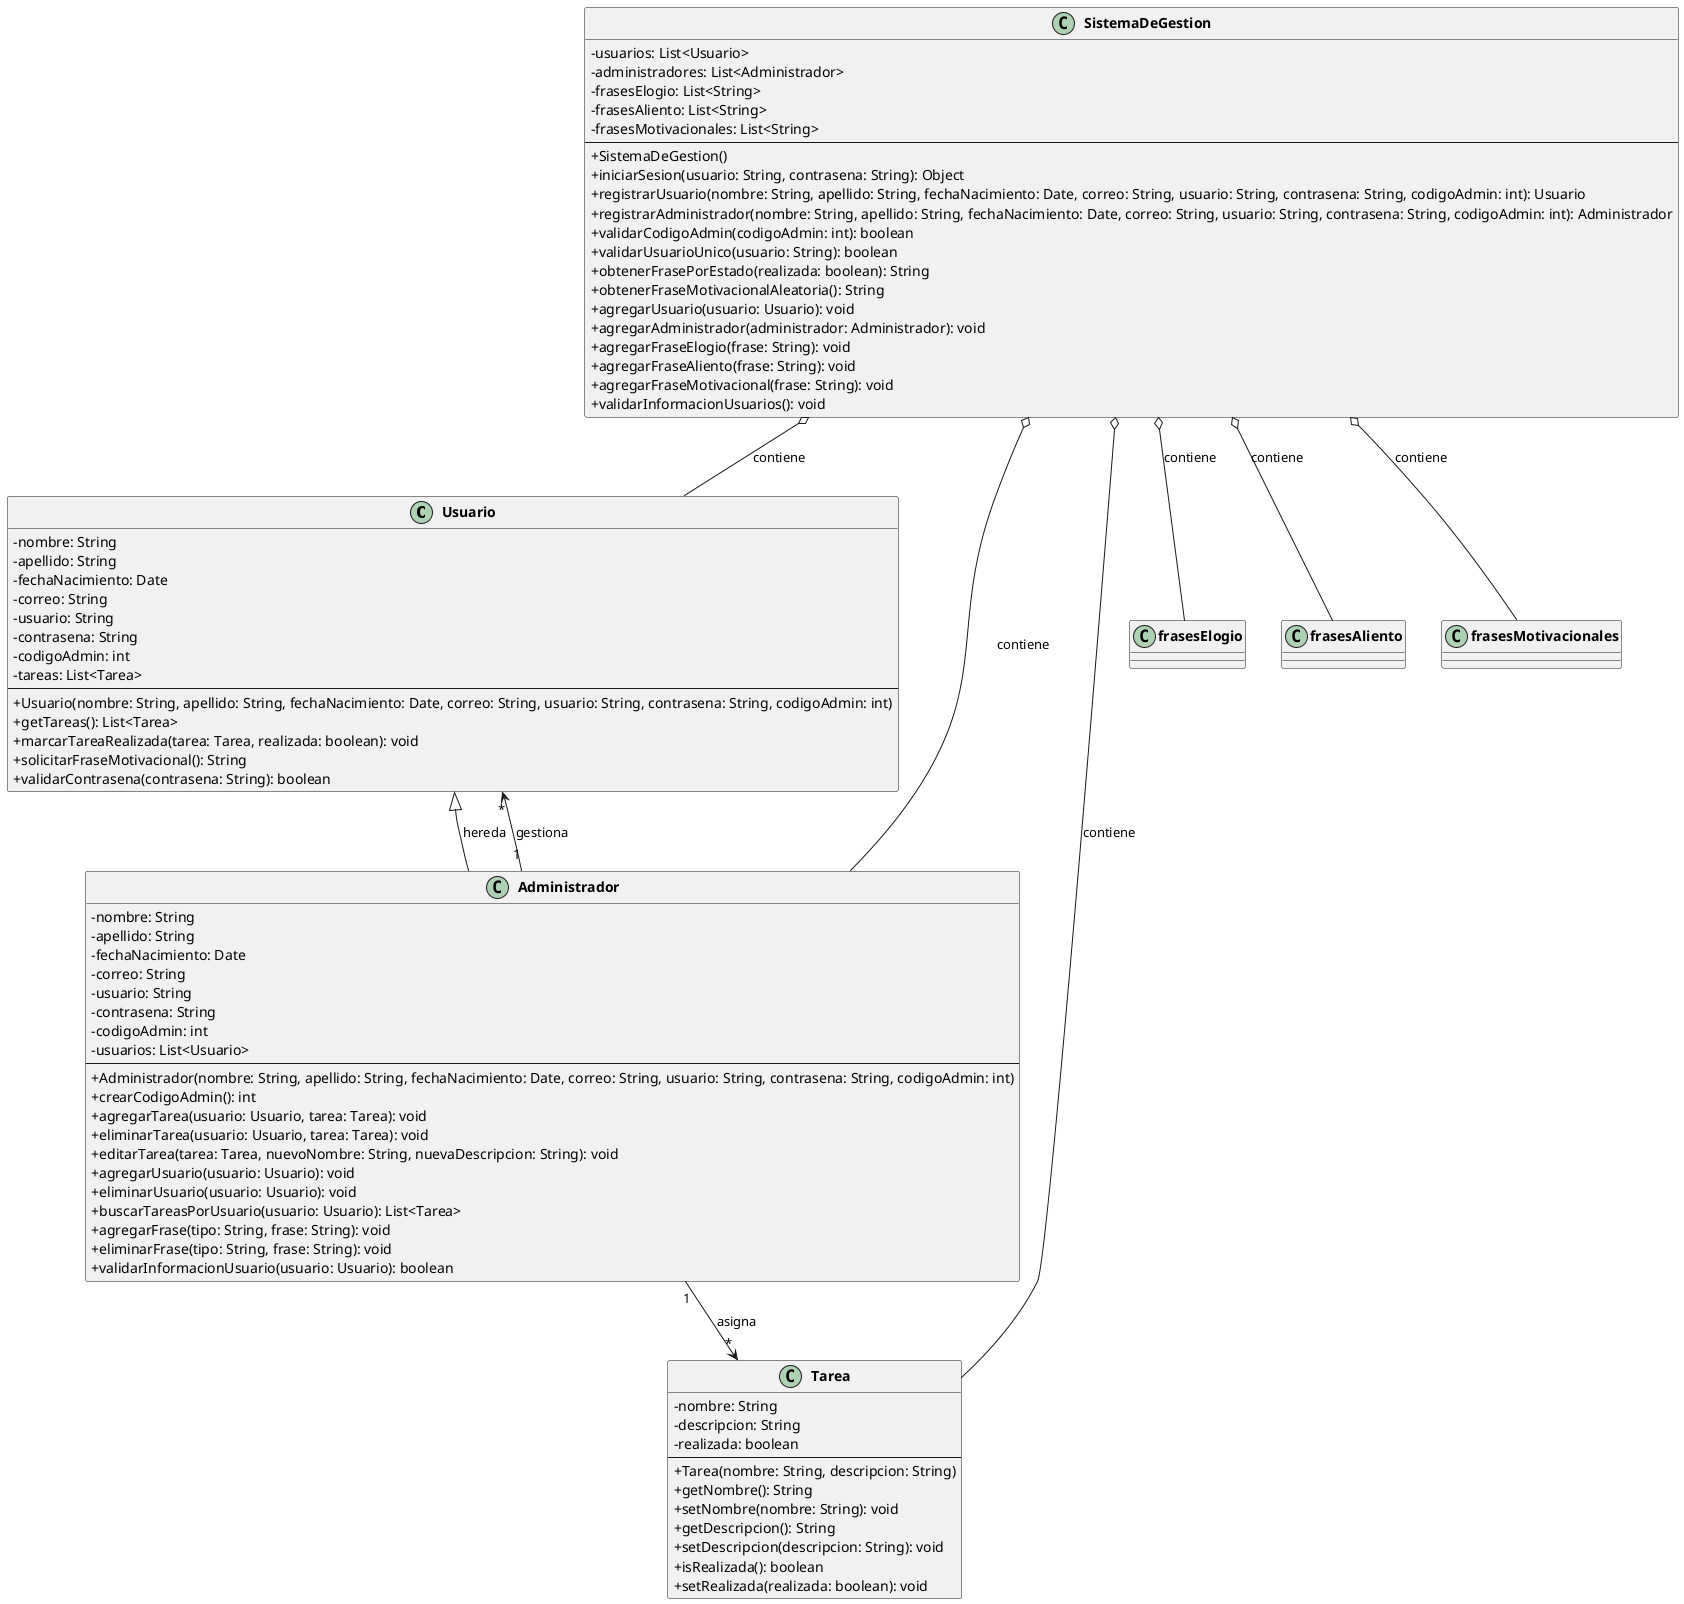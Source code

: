 @startuml

' Configuración de estilos
skinparam classAttributeIconSize 0
skinparam classFontSize 14
skinparam classFontStyle bold

' Definición de la clase Usuario
class Usuario {
    - nombre: String
    - apellido: String
    - fechaNacimiento: Date
    - correo: String
    - usuario: String
    - contrasena: String
    - codigoAdmin: int
    - tareas: List<Tarea>
    ---
    + Usuario(nombre: String, apellido: String, fechaNacimiento: Date, correo: String, usuario: String, contrasena: String, codigoAdmin: int)
    + getTareas(): List<Tarea>
    + marcarTareaRealizada(tarea: Tarea, realizada: boolean): void
    + solicitarFraseMotivacional(): String
    + validarContrasena(contrasena: String): boolean
}

' Definición de la clase Administrador
class Administrador {
    - nombre: String
    - apellido: String
    - fechaNacimiento: Date
    - correo: String
    - usuario: String
    - contrasena: String
    - codigoAdmin: int
    - usuarios: List<Usuario>
    ---
    + Administrador(nombre: String, apellido: String, fechaNacimiento: Date, correo: String, usuario: String, contrasena: String, codigoAdmin: int)
    + crearCodigoAdmin(): int
    + agregarTarea(usuario: Usuario, tarea: Tarea): void
    + eliminarTarea(usuario: Usuario, tarea: Tarea): void
    + editarTarea(tarea: Tarea, nuevoNombre: String, nuevaDescripcion: String): void
    + agregarUsuario(usuario: Usuario): void
    + eliminarUsuario(usuario: Usuario): void
    + buscarTareasPorUsuario(usuario: Usuario): List<Tarea>
    + agregarFrase(tipo: String, frase: String): void
    + eliminarFrase(tipo: String, frase: String): void
    + validarInformacionUsuario(usuario: Usuario): boolean
}

' Definición de la clase Tarea
class Tarea {
    - nombre: String
    - descripcion: String
    - realizada: boolean
    ---
    + Tarea(nombre: String, descripcion: String)
    + getNombre(): String
    + setNombre(nombre: String): void
    + getDescripcion(): String
    + setDescripcion(descripcion: String): void
    + isRealizada(): boolean
    + setRealizada(realizada: boolean): void
}

' Definición de la clase SistemaDeGestion
class SistemaDeGestion {
    - usuarios: List<Usuario>
    - administradores: List<Administrador>
    - frasesElogio: List<String>
    - frasesAliento: List<String>
    - frasesMotivacionales: List<String>
    ---
    + SistemaDeGestion()
    + iniciarSesion(usuario: String, contrasena: String): Object
    + registrarUsuario(nombre: String, apellido: String, fechaNacimiento: Date, correo: String, usuario: String, contrasena: String, codigoAdmin: int): Usuario
    + registrarAdministrador(nombre: String, apellido: String, fechaNacimiento: Date, correo: String, usuario: String, contrasena: String, codigoAdmin: int): Administrador
    + validarCodigoAdmin(codigoAdmin: int): boolean
    + validarUsuarioUnico(usuario: String): boolean
    + obtenerFrasePorEstado(realizada: boolean): String
    + obtenerFraseMotivacionalAleatoria(): String
    + agregarUsuario(usuario: Usuario): void
    + agregarAdministrador(administrador: Administrador): void
    + agregarFraseElogio(frase: String): void
    + agregarFraseAliento(frase: String): void
    + agregarFraseMotivacional(frase: String): void
    + validarInformacionUsuarios(): void
}

' Relaciones entre clases
Usuario <|-- Administrador : hereda
Administrador "1" --> "*" Usuario : gestiona
SistemaDeGestion o-- Usuario : contiene
SistemaDeGestion o-- Administrador : contiene
SistemaDeGestion o-- Tarea : contiene
Administrador "1" --> "*" Tarea : asigna
SistemaDeGestion o-- frasesElogio : contiene
SistemaDeGestion o-- frasesAliento : contiene
SistemaDeGestion o-- frasesMotivacionales : contiene

@enduml

